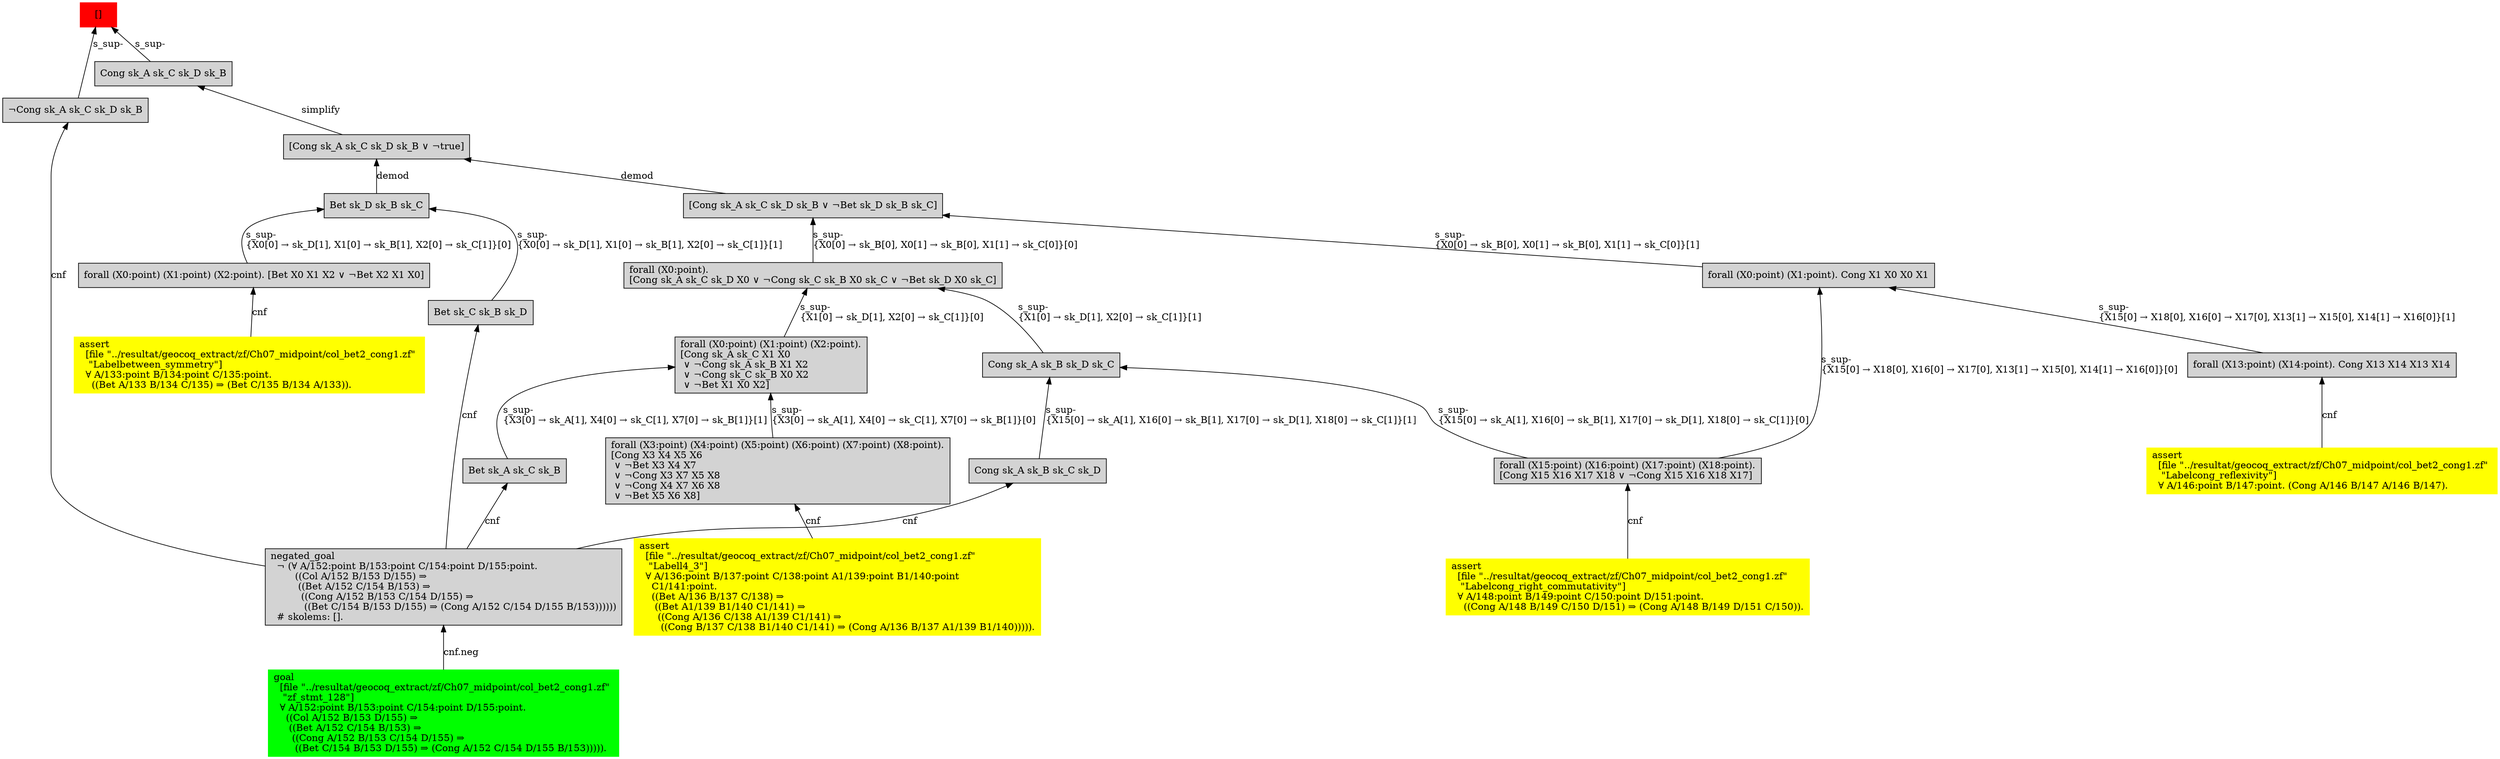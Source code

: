 digraph "unsat_graph" {
  vertex_0 [color=red, label="[]", shape=box, style=filled];
  vertex_0 -> vertex_1 [label="s_sup-\l", dir="back"];
  vertex_1 [shape=box, label="¬Cong sk_A sk_C sk_D sk_B\l", style=filled];
  vertex_1 -> vertex_2 [label="cnf", dir="back"];
  vertex_2 [shape=box, label="negated_goal\l  ¬ (∀ A/152:point B/153:point C/154:point D/155:point.\l        ((Col A/152 B/153 D/155) ⇒\l         ((Bet A/152 C/154 B/153) ⇒\l          ((Cong A/152 B/153 C/154 D/155) ⇒\l           ((Bet C/154 B/153 D/155) ⇒ (Cong A/152 C/154 D/155 B/153))))))\l  # skolems: [].\l", style=filled];
  vertex_2 -> vertex_3 [label="cnf.neg", dir="back"];
  vertex_3 [color=green, shape=box, label="goal\l  [file \"../resultat/geocoq_extract/zf/Ch07_midpoint/col_bet2_cong1.zf\" \l   \"zf_stmt_128\"]\l  ∀ A/152:point B/153:point C/154:point D/155:point.\l    ((Col A/152 B/153 D/155) ⇒\l     ((Bet A/152 C/154 B/153) ⇒\l      ((Cong A/152 B/153 C/154 D/155) ⇒\l       ((Bet C/154 B/153 D/155) ⇒ (Cong A/152 C/154 D/155 B/153))))).\l", style=filled];
  vertex_0 -> vertex_4 [label="s_sup-\l", dir="back"];
  vertex_4 [shape=box, label="Cong sk_A sk_C sk_D sk_B\l", style=filled];
  vertex_4 -> vertex_5 [label="simplify", dir="back"];
  vertex_5 [shape=box, label="[Cong sk_A sk_C sk_D sk_B ∨ ¬true]\l", style=filled];
  vertex_5 -> vertex_6 [label="demod", dir="back"];
  vertex_6 [shape=box, label="Bet sk_D sk_B sk_C\l", style=filled];
  vertex_6 -> vertex_7 [label="s_sup-\l\{X0[0] → sk_D[1], X1[0] → sk_B[1], X2[0] → sk_C[1]\}[0]\l", dir="back"];
  vertex_7 [shape=box, label="forall (X0:point) (X1:point) (X2:point). [Bet X0 X1 X2 ∨ ¬Bet X2 X1 X0]\l", style=filled];
  vertex_7 -> vertex_8 [label="cnf", dir="back"];
  vertex_8 [color=yellow, shape=box, label="assert\l  [file \"../resultat/geocoq_extract/zf/Ch07_midpoint/col_bet2_cong1.zf\" \l   \"Labelbetween_symmetry\"]\l  ∀ A/133:point B/134:point C/135:point.\l    ((Bet A/133 B/134 C/135) ⇒ (Bet C/135 B/134 A/133)).\l", style=filled];
  vertex_6 -> vertex_9 [label="s_sup-\l\{X0[0] → sk_D[1], X1[0] → sk_B[1], X2[0] → sk_C[1]\}[1]\l", dir="back"];
  vertex_9 [shape=box, label="Bet sk_C sk_B sk_D\l", style=filled];
  vertex_9 -> vertex_2 [label="cnf", dir="back"];
  vertex_5 -> vertex_10 [label="demod", dir="back"];
  vertex_10 [shape=box, label="[Cong sk_A sk_C sk_D sk_B ∨ ¬Bet sk_D sk_B sk_C]\l", style=filled];
  vertex_10 -> vertex_11 [label="s_sup-\l\{X0[0] → sk_B[0], X0[1] → sk_B[0], X1[1] → sk_C[0]\}[0]\l", dir="back"];
  vertex_11 [shape=box, label="forall (X0:point).\l[Cong sk_A sk_C sk_D X0 ∨ ¬Cong sk_C sk_B X0 sk_C ∨ ¬Bet sk_D X0 sk_C]\l", style=filled];
  vertex_11 -> vertex_12 [label="s_sup-\l\{X1[0] → sk_D[1], X2[0] → sk_C[1]\}[0]\l", dir="back"];
  vertex_12 [shape=box, label="forall (X0:point) (X1:point) (X2:point).\l[Cong sk_A sk_C X1 X0\l ∨ ¬Cong sk_A sk_B X1 X2\l ∨ ¬Cong sk_C sk_B X0 X2\l ∨ ¬Bet X1 X0 X2]\l", style=filled];
  vertex_12 -> vertex_13 [label="s_sup-\l\{X3[0] → sk_A[1], X4[0] → sk_C[1], X7[0] → sk_B[1]\}[0]\l", dir="back"];
  vertex_13 [shape=box, label="forall (X3:point) (X4:point) (X5:point) (X6:point) (X7:point) (X8:point).\l[Cong X3 X4 X5 X6\l ∨ ¬Bet X3 X4 X7\l ∨ ¬Cong X3 X7 X5 X8\l ∨ ¬Cong X4 X7 X6 X8\l ∨ ¬Bet X5 X6 X8]\l", style=filled];
  vertex_13 -> vertex_14 [label="cnf", dir="back"];
  vertex_14 [color=yellow, shape=box, label="assert\l  [file \"../resultat/geocoq_extract/zf/Ch07_midpoint/col_bet2_cong1.zf\" \l   \"Labell4_3\"]\l  ∀ A/136:point B/137:point C/138:point A1/139:point B1/140:point \l    C1/141:point.\l    ((Bet A/136 B/137 C/138) ⇒\l     ((Bet A1/139 B1/140 C1/141) ⇒\l      ((Cong A/136 C/138 A1/139 C1/141) ⇒\l       ((Cong B/137 C/138 B1/140 C1/141) ⇒ (Cong A/136 B/137 A1/139 B1/140))))).\l", style=filled];
  vertex_12 -> vertex_15 [label="s_sup-\l\{X3[0] → sk_A[1], X4[0] → sk_C[1], X7[0] → sk_B[1]\}[1]\l", dir="back"];
  vertex_15 [shape=box, label="Bet sk_A sk_C sk_B\l", style=filled];
  vertex_15 -> vertex_2 [label="cnf", dir="back"];
  vertex_11 -> vertex_16 [label="s_sup-\l\{X1[0] → sk_D[1], X2[0] → sk_C[1]\}[1]\l", dir="back"];
  vertex_16 [shape=box, label="Cong sk_A sk_B sk_D sk_C\l", style=filled];
  vertex_16 -> vertex_17 [label="s_sup-\l\{X15[0] → sk_A[1], X16[0] → sk_B[1], X17[0] → sk_D[1], X18[0] → sk_C[1]\}[0]\l", dir="back"];
  vertex_17 [shape=box, label="forall (X15:point) (X16:point) (X17:point) (X18:point).\l[Cong X15 X16 X17 X18 ∨ ¬Cong X15 X16 X18 X17]\l", style=filled];
  vertex_17 -> vertex_18 [label="cnf", dir="back"];
  vertex_18 [color=yellow, shape=box, label="assert\l  [file \"../resultat/geocoq_extract/zf/Ch07_midpoint/col_bet2_cong1.zf\" \l   \"Labelcong_right_commutativity\"]\l  ∀ A/148:point B/149:point C/150:point D/151:point.\l    ((Cong A/148 B/149 C/150 D/151) ⇒ (Cong A/148 B/149 D/151 C/150)).\l", style=filled];
  vertex_16 -> vertex_19 [label="s_sup-\l\{X15[0] → sk_A[1], X16[0] → sk_B[1], X17[0] → sk_D[1], X18[0] → sk_C[1]\}[1]\l", dir="back"];
  vertex_19 [shape=box, label="Cong sk_A sk_B sk_C sk_D\l", style=filled];
  vertex_19 -> vertex_2 [label="cnf", dir="back"];
  vertex_10 -> vertex_20 [label="s_sup-\l\{X0[0] → sk_B[0], X0[1] → sk_B[0], X1[1] → sk_C[0]\}[1]\l", dir="back"];
  vertex_20 [shape=box, label="forall (X0:point) (X1:point). Cong X1 X0 X0 X1\l", style=filled];
  vertex_20 -> vertex_17 [label="s_sup-\l\{X15[0] → X18[0], X16[0] → X17[0], X13[1] → X15[0], X14[1] → X16[0]\}[0]\l", dir="back"];
  vertex_20 -> vertex_21 [label="s_sup-\l\{X15[0] → X18[0], X16[0] → X17[0], X13[1] → X15[0], X14[1] → X16[0]\}[1]\l", dir="back"];
  vertex_21 [shape=box, label="forall (X13:point) (X14:point). Cong X13 X14 X13 X14\l", style=filled];
  vertex_21 -> vertex_22 [label="cnf", dir="back"];
  vertex_22 [color=yellow, shape=box, label="assert\l  [file \"../resultat/geocoq_extract/zf/Ch07_midpoint/col_bet2_cong1.zf\" \l   \"Labelcong_reflexivity\"]\l  ∀ A/146:point B/147:point. (Cong A/146 B/147 A/146 B/147).\l", style=filled];
  }


